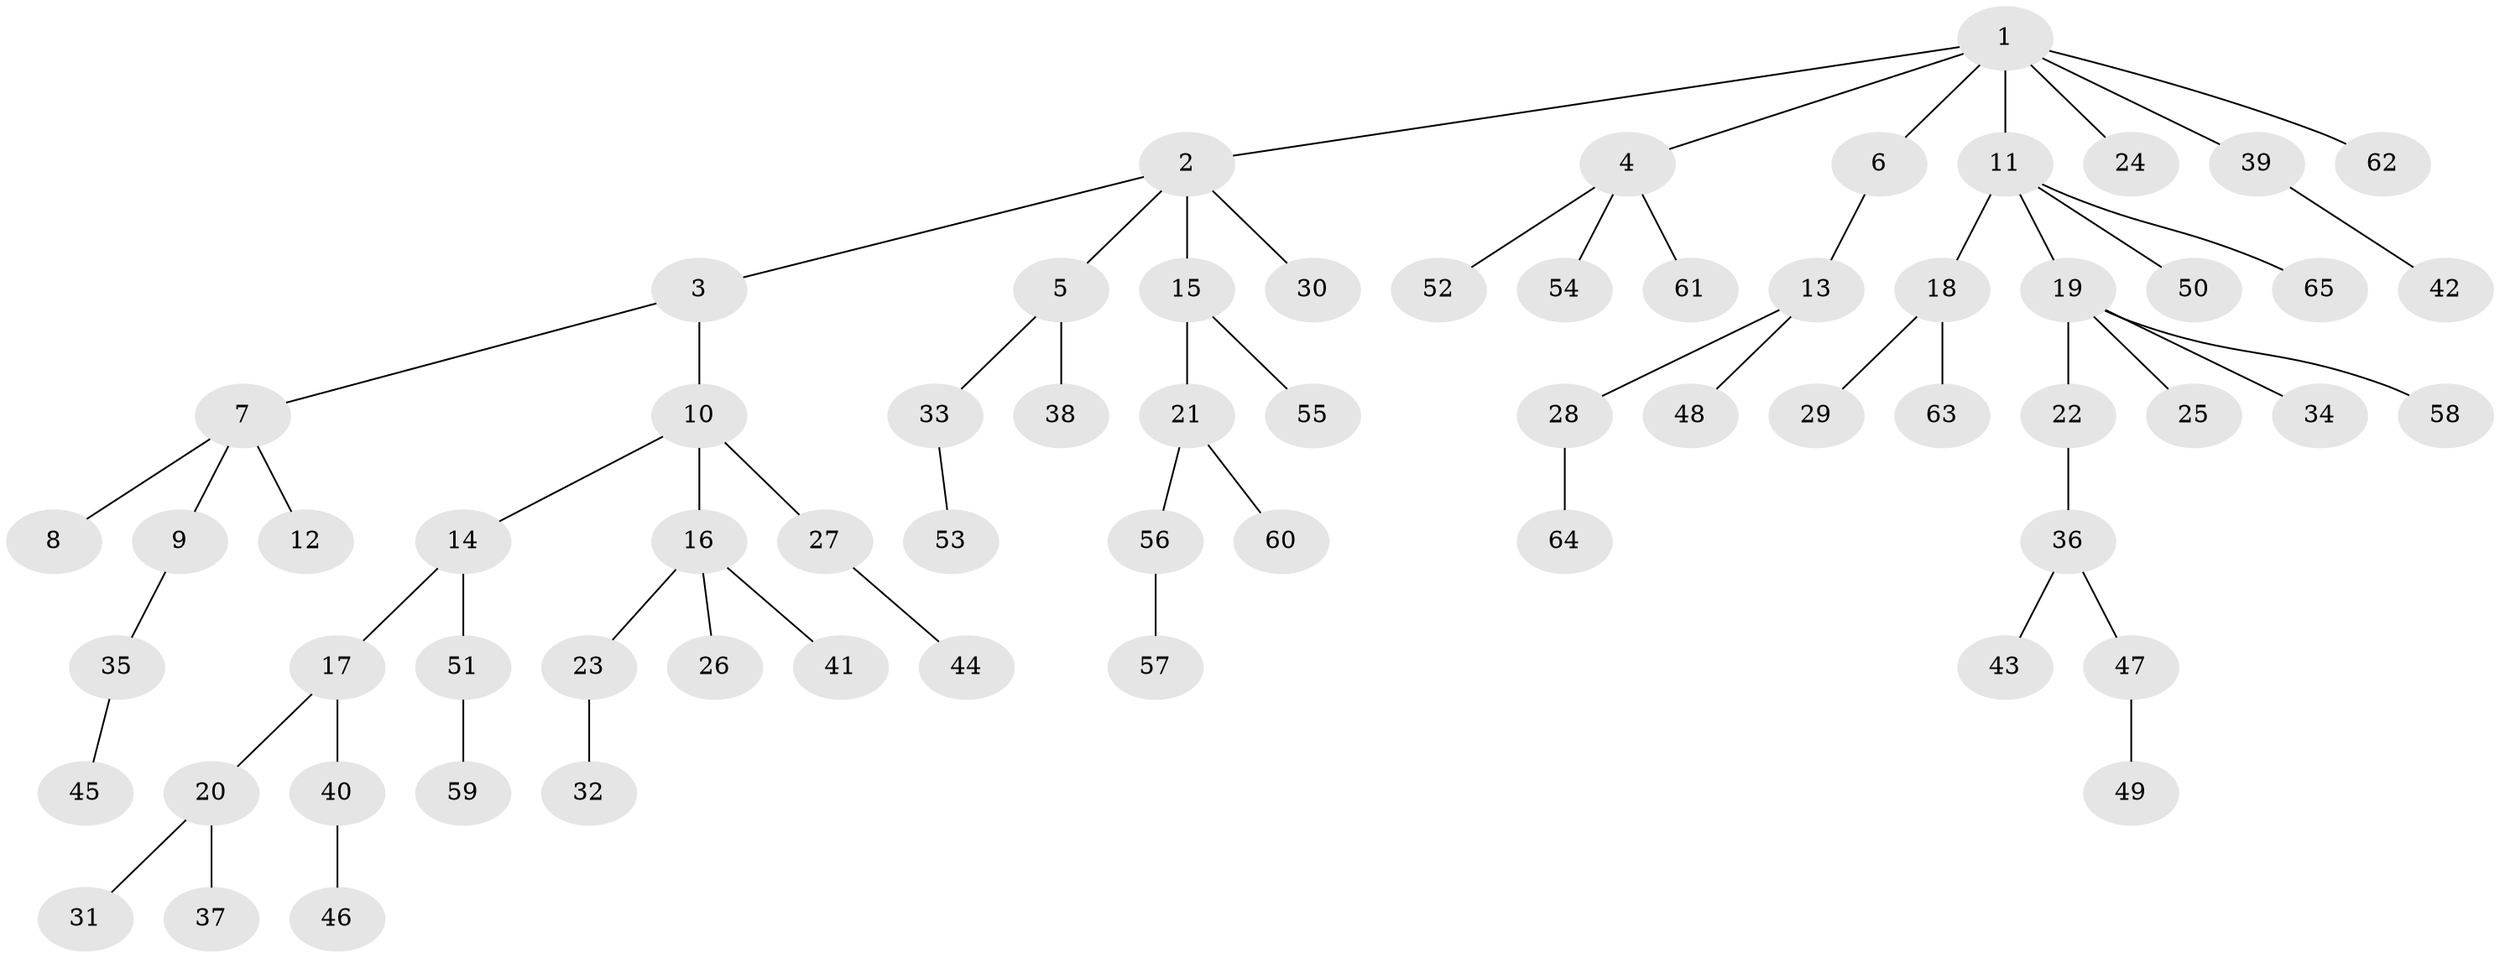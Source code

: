 // coarse degree distribution, {6: 0.06521739130434782, 3: 0.13043478260869565, 2: 0.10869565217391304, 4: 0.08695652173913043, 1: 0.6086956521739131}
// Generated by graph-tools (version 1.1) at 2025/24/03/03/25 07:24:08]
// undirected, 65 vertices, 64 edges
graph export_dot {
graph [start="1"]
  node [color=gray90,style=filled];
  1;
  2;
  3;
  4;
  5;
  6;
  7;
  8;
  9;
  10;
  11;
  12;
  13;
  14;
  15;
  16;
  17;
  18;
  19;
  20;
  21;
  22;
  23;
  24;
  25;
  26;
  27;
  28;
  29;
  30;
  31;
  32;
  33;
  34;
  35;
  36;
  37;
  38;
  39;
  40;
  41;
  42;
  43;
  44;
  45;
  46;
  47;
  48;
  49;
  50;
  51;
  52;
  53;
  54;
  55;
  56;
  57;
  58;
  59;
  60;
  61;
  62;
  63;
  64;
  65;
  1 -- 2;
  1 -- 4;
  1 -- 6;
  1 -- 11;
  1 -- 24;
  1 -- 39;
  1 -- 62;
  2 -- 3;
  2 -- 5;
  2 -- 15;
  2 -- 30;
  3 -- 7;
  3 -- 10;
  4 -- 52;
  4 -- 54;
  4 -- 61;
  5 -- 33;
  5 -- 38;
  6 -- 13;
  7 -- 8;
  7 -- 9;
  7 -- 12;
  9 -- 35;
  10 -- 14;
  10 -- 16;
  10 -- 27;
  11 -- 18;
  11 -- 19;
  11 -- 50;
  11 -- 65;
  13 -- 28;
  13 -- 48;
  14 -- 17;
  14 -- 51;
  15 -- 21;
  15 -- 55;
  16 -- 23;
  16 -- 26;
  16 -- 41;
  17 -- 20;
  17 -- 40;
  18 -- 29;
  18 -- 63;
  19 -- 22;
  19 -- 25;
  19 -- 34;
  19 -- 58;
  20 -- 31;
  20 -- 37;
  21 -- 56;
  21 -- 60;
  22 -- 36;
  23 -- 32;
  27 -- 44;
  28 -- 64;
  33 -- 53;
  35 -- 45;
  36 -- 43;
  36 -- 47;
  39 -- 42;
  40 -- 46;
  47 -- 49;
  51 -- 59;
  56 -- 57;
}
